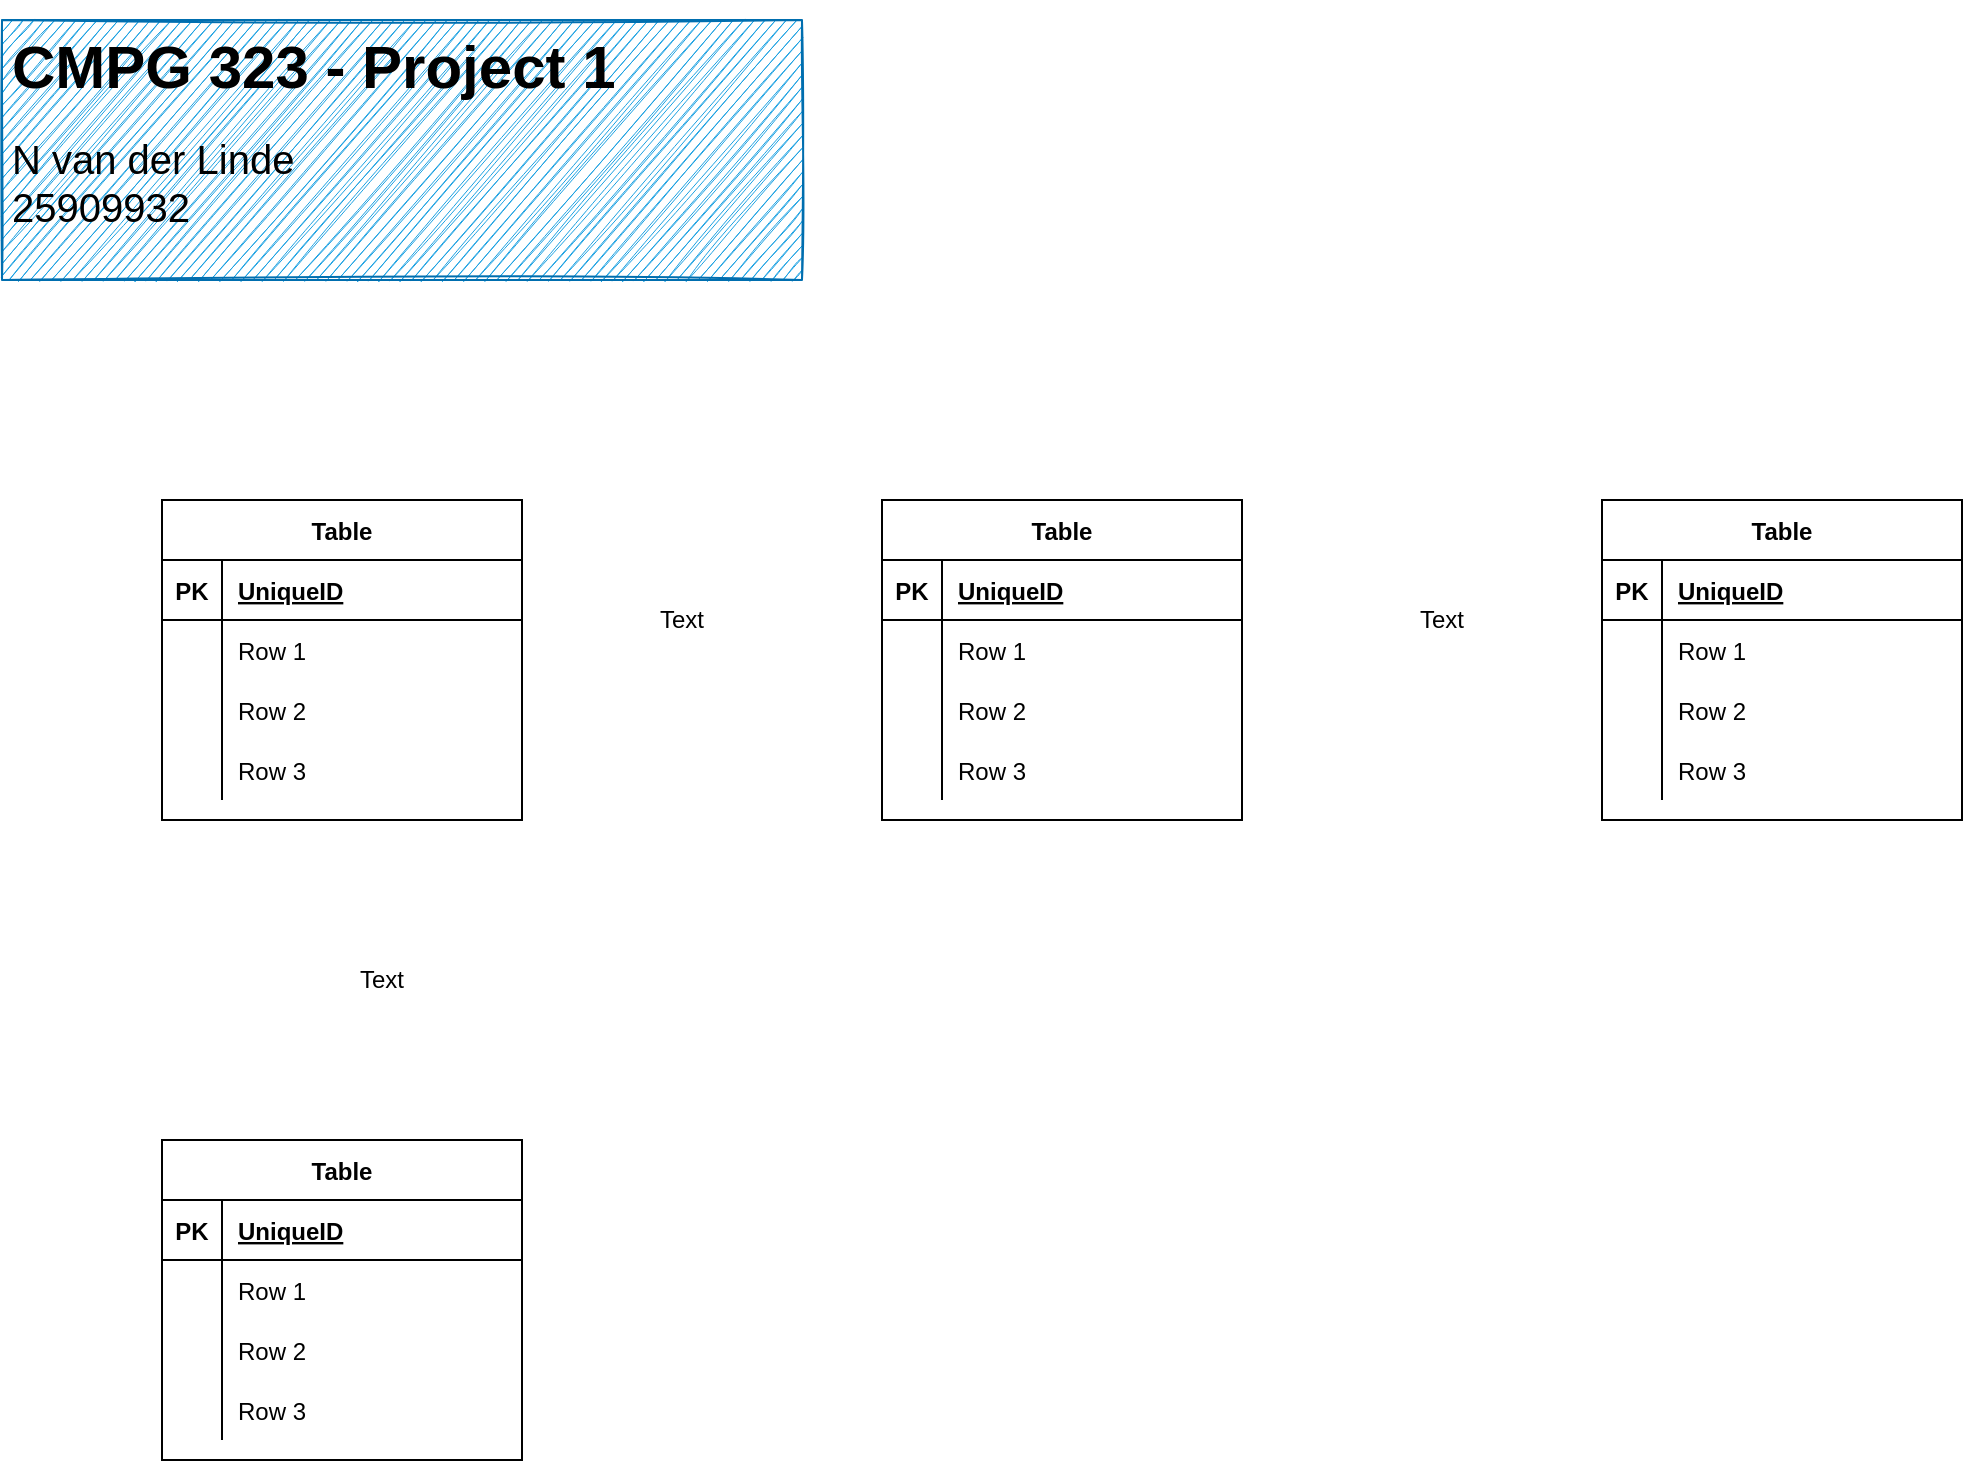 <mxfile version="15.2.9" type="device"><diagram id="-Ki_xIkdFWa5GxlBIqyU" name="Page-1"><mxGraphModel dx="1021" dy="529" grid="1" gridSize="10" guides="1" tooltips="1" connect="1" arrows="1" fold="1" page="1" pageScale="1" pageWidth="1100" pageHeight="850" math="0" shadow="0"><root><mxCell id="0"/><mxCell id="1" parent="0"/><mxCell id="Tu1chGIBEA9e8OHbdaMZ-1" value="&lt;h1&gt;&lt;font style=&quot;font-size: 30px&quot;&gt;CMPG 323 - Project 1&lt;/font&gt;&lt;/h1&gt;&lt;div style=&quot;font-size: 20px&quot;&gt;&lt;font style=&quot;font-size: 20px&quot;&gt;N van der Linde&lt;/font&gt;&lt;/div&gt;&lt;div style=&quot;font-size: 20px&quot;&gt;&lt;font style=&quot;font-size: 20px&quot;&gt;25909932&lt;/font&gt;&lt;/div&gt;" style="text;html=1;strokeColor=#006EAF;fillColor=#1ba1e2;spacing=5;spacingTop=-20;whiteSpace=wrap;overflow=hidden;rounded=0;gradientDirection=radial;glass=0;shadow=0;sketch=1;perimeterSpacing=0;strokeWidth=1;fontColor=#000000;" vertex="1" parent="1"><mxGeometry x="40" y="40" width="400" height="130" as="geometry"/></mxCell><mxCell id="Tu1chGIBEA9e8OHbdaMZ-2" value="Table" style="shape=table;startSize=30;container=1;collapsible=1;childLayout=tableLayout;fixedRows=1;rowLines=0;fontStyle=1;align=center;resizeLast=1;" vertex="1" parent="1"><mxGeometry x="120" y="280" width="180" height="160" as="geometry"/></mxCell><mxCell id="Tu1chGIBEA9e8OHbdaMZ-3" value="" style="shape=partialRectangle;collapsible=0;dropTarget=0;pointerEvents=0;fillColor=none;top=0;left=0;bottom=1;right=0;points=[[0,0.5],[1,0.5]];portConstraint=eastwest;" vertex="1" parent="Tu1chGIBEA9e8OHbdaMZ-2"><mxGeometry y="30" width="180" height="30" as="geometry"/></mxCell><mxCell id="Tu1chGIBEA9e8OHbdaMZ-4" value="PK" style="shape=partialRectangle;connectable=0;fillColor=none;top=0;left=0;bottom=0;right=0;fontStyle=1;overflow=hidden;" vertex="1" parent="Tu1chGIBEA9e8OHbdaMZ-3"><mxGeometry width="30" height="30" as="geometry"><mxRectangle width="30" height="30" as="alternateBounds"/></mxGeometry></mxCell><mxCell id="Tu1chGIBEA9e8OHbdaMZ-5" value="UniqueID" style="shape=partialRectangle;connectable=0;fillColor=none;top=0;left=0;bottom=0;right=0;align=left;spacingLeft=6;fontStyle=5;overflow=hidden;" vertex="1" parent="Tu1chGIBEA9e8OHbdaMZ-3"><mxGeometry x="30" width="150" height="30" as="geometry"><mxRectangle width="150" height="30" as="alternateBounds"/></mxGeometry></mxCell><mxCell id="Tu1chGIBEA9e8OHbdaMZ-6" value="" style="shape=partialRectangle;collapsible=0;dropTarget=0;pointerEvents=0;fillColor=none;top=0;left=0;bottom=0;right=0;points=[[0,0.5],[1,0.5]];portConstraint=eastwest;" vertex="1" parent="Tu1chGIBEA9e8OHbdaMZ-2"><mxGeometry y="60" width="180" height="30" as="geometry"/></mxCell><mxCell id="Tu1chGIBEA9e8OHbdaMZ-7" value="" style="shape=partialRectangle;connectable=0;fillColor=none;top=0;left=0;bottom=0;right=0;editable=1;overflow=hidden;" vertex="1" parent="Tu1chGIBEA9e8OHbdaMZ-6"><mxGeometry width="30" height="30" as="geometry"><mxRectangle width="30" height="30" as="alternateBounds"/></mxGeometry></mxCell><mxCell id="Tu1chGIBEA9e8OHbdaMZ-8" value="Row 1" style="shape=partialRectangle;connectable=0;fillColor=none;top=0;left=0;bottom=0;right=0;align=left;spacingLeft=6;overflow=hidden;" vertex="1" parent="Tu1chGIBEA9e8OHbdaMZ-6"><mxGeometry x="30" width="150" height="30" as="geometry"><mxRectangle width="150" height="30" as="alternateBounds"/></mxGeometry></mxCell><mxCell id="Tu1chGIBEA9e8OHbdaMZ-9" value="" style="shape=partialRectangle;collapsible=0;dropTarget=0;pointerEvents=0;fillColor=none;top=0;left=0;bottom=0;right=0;points=[[0,0.5],[1,0.5]];portConstraint=eastwest;" vertex="1" parent="Tu1chGIBEA9e8OHbdaMZ-2"><mxGeometry y="90" width="180" height="30" as="geometry"/></mxCell><mxCell id="Tu1chGIBEA9e8OHbdaMZ-10" value="" style="shape=partialRectangle;connectable=0;fillColor=none;top=0;left=0;bottom=0;right=0;editable=1;overflow=hidden;" vertex="1" parent="Tu1chGIBEA9e8OHbdaMZ-9"><mxGeometry width="30" height="30" as="geometry"><mxRectangle width="30" height="30" as="alternateBounds"/></mxGeometry></mxCell><mxCell id="Tu1chGIBEA9e8OHbdaMZ-11" value="Row 2" style="shape=partialRectangle;connectable=0;fillColor=none;top=0;left=0;bottom=0;right=0;align=left;spacingLeft=6;overflow=hidden;" vertex="1" parent="Tu1chGIBEA9e8OHbdaMZ-9"><mxGeometry x="30" width="150" height="30" as="geometry"><mxRectangle width="150" height="30" as="alternateBounds"/></mxGeometry></mxCell><mxCell id="Tu1chGIBEA9e8OHbdaMZ-12" value="" style="shape=partialRectangle;collapsible=0;dropTarget=0;pointerEvents=0;fillColor=none;top=0;left=0;bottom=0;right=0;points=[[0,0.5],[1,0.5]];portConstraint=eastwest;" vertex="1" parent="Tu1chGIBEA9e8OHbdaMZ-2"><mxGeometry y="120" width="180" height="30" as="geometry"/></mxCell><mxCell id="Tu1chGIBEA9e8OHbdaMZ-13" value="" style="shape=partialRectangle;connectable=0;fillColor=none;top=0;left=0;bottom=0;right=0;editable=1;overflow=hidden;" vertex="1" parent="Tu1chGIBEA9e8OHbdaMZ-12"><mxGeometry width="30" height="30" as="geometry"><mxRectangle width="30" height="30" as="alternateBounds"/></mxGeometry></mxCell><mxCell id="Tu1chGIBEA9e8OHbdaMZ-14" value="Row 3" style="shape=partialRectangle;connectable=0;fillColor=none;top=0;left=0;bottom=0;right=0;align=left;spacingLeft=6;overflow=hidden;" vertex="1" parent="Tu1chGIBEA9e8OHbdaMZ-12"><mxGeometry x="30" width="150" height="30" as="geometry"><mxRectangle width="150" height="30" as="alternateBounds"/></mxGeometry></mxCell><mxCell id="Tu1chGIBEA9e8OHbdaMZ-15" value="Table" style="shape=table;startSize=30;container=1;collapsible=1;childLayout=tableLayout;fixedRows=1;rowLines=0;fontStyle=1;align=center;resizeLast=1;" vertex="1" parent="1"><mxGeometry x="480" y="280" width="180" height="160" as="geometry"/></mxCell><mxCell id="Tu1chGIBEA9e8OHbdaMZ-16" value="" style="shape=partialRectangle;collapsible=0;dropTarget=0;pointerEvents=0;fillColor=none;top=0;left=0;bottom=1;right=0;points=[[0,0.5],[1,0.5]];portConstraint=eastwest;" vertex="1" parent="Tu1chGIBEA9e8OHbdaMZ-15"><mxGeometry y="30" width="180" height="30" as="geometry"/></mxCell><mxCell id="Tu1chGIBEA9e8OHbdaMZ-17" value="PK" style="shape=partialRectangle;connectable=0;fillColor=none;top=0;left=0;bottom=0;right=0;fontStyle=1;overflow=hidden;" vertex="1" parent="Tu1chGIBEA9e8OHbdaMZ-16"><mxGeometry width="30" height="30" as="geometry"><mxRectangle width="30" height="30" as="alternateBounds"/></mxGeometry></mxCell><mxCell id="Tu1chGIBEA9e8OHbdaMZ-18" value="UniqueID" style="shape=partialRectangle;connectable=0;fillColor=none;top=0;left=0;bottom=0;right=0;align=left;spacingLeft=6;fontStyle=5;overflow=hidden;" vertex="1" parent="Tu1chGIBEA9e8OHbdaMZ-16"><mxGeometry x="30" width="150" height="30" as="geometry"><mxRectangle width="150" height="30" as="alternateBounds"/></mxGeometry></mxCell><mxCell id="Tu1chGIBEA9e8OHbdaMZ-19" value="" style="shape=partialRectangle;collapsible=0;dropTarget=0;pointerEvents=0;fillColor=none;top=0;left=0;bottom=0;right=0;points=[[0,0.5],[1,0.5]];portConstraint=eastwest;" vertex="1" parent="Tu1chGIBEA9e8OHbdaMZ-15"><mxGeometry y="60" width="180" height="30" as="geometry"/></mxCell><mxCell id="Tu1chGIBEA9e8OHbdaMZ-20" value="" style="shape=partialRectangle;connectable=0;fillColor=none;top=0;left=0;bottom=0;right=0;editable=1;overflow=hidden;" vertex="1" parent="Tu1chGIBEA9e8OHbdaMZ-19"><mxGeometry width="30" height="30" as="geometry"><mxRectangle width="30" height="30" as="alternateBounds"/></mxGeometry></mxCell><mxCell id="Tu1chGIBEA9e8OHbdaMZ-21" value="Row 1" style="shape=partialRectangle;connectable=0;fillColor=none;top=0;left=0;bottom=0;right=0;align=left;spacingLeft=6;overflow=hidden;" vertex="1" parent="Tu1chGIBEA9e8OHbdaMZ-19"><mxGeometry x="30" width="150" height="30" as="geometry"><mxRectangle width="150" height="30" as="alternateBounds"/></mxGeometry></mxCell><mxCell id="Tu1chGIBEA9e8OHbdaMZ-22" value="" style="shape=partialRectangle;collapsible=0;dropTarget=0;pointerEvents=0;fillColor=none;top=0;left=0;bottom=0;right=0;points=[[0,0.5],[1,0.5]];portConstraint=eastwest;" vertex="1" parent="Tu1chGIBEA9e8OHbdaMZ-15"><mxGeometry y="90" width="180" height="30" as="geometry"/></mxCell><mxCell id="Tu1chGIBEA9e8OHbdaMZ-23" value="" style="shape=partialRectangle;connectable=0;fillColor=none;top=0;left=0;bottom=0;right=0;editable=1;overflow=hidden;" vertex="1" parent="Tu1chGIBEA9e8OHbdaMZ-22"><mxGeometry width="30" height="30" as="geometry"><mxRectangle width="30" height="30" as="alternateBounds"/></mxGeometry></mxCell><mxCell id="Tu1chGIBEA9e8OHbdaMZ-24" value="Row 2" style="shape=partialRectangle;connectable=0;fillColor=none;top=0;left=0;bottom=0;right=0;align=left;spacingLeft=6;overflow=hidden;" vertex="1" parent="Tu1chGIBEA9e8OHbdaMZ-22"><mxGeometry x="30" width="150" height="30" as="geometry"><mxRectangle width="150" height="30" as="alternateBounds"/></mxGeometry></mxCell><mxCell id="Tu1chGIBEA9e8OHbdaMZ-25" value="" style="shape=partialRectangle;collapsible=0;dropTarget=0;pointerEvents=0;fillColor=none;top=0;left=0;bottom=0;right=0;points=[[0,0.5],[1,0.5]];portConstraint=eastwest;" vertex="1" parent="Tu1chGIBEA9e8OHbdaMZ-15"><mxGeometry y="120" width="180" height="30" as="geometry"/></mxCell><mxCell id="Tu1chGIBEA9e8OHbdaMZ-26" value="" style="shape=partialRectangle;connectable=0;fillColor=none;top=0;left=0;bottom=0;right=0;editable=1;overflow=hidden;" vertex="1" parent="Tu1chGIBEA9e8OHbdaMZ-25"><mxGeometry width="30" height="30" as="geometry"><mxRectangle width="30" height="30" as="alternateBounds"/></mxGeometry></mxCell><mxCell id="Tu1chGIBEA9e8OHbdaMZ-27" value="Row 3" style="shape=partialRectangle;connectable=0;fillColor=none;top=0;left=0;bottom=0;right=0;align=left;spacingLeft=6;overflow=hidden;" vertex="1" parent="Tu1chGIBEA9e8OHbdaMZ-25"><mxGeometry x="30" width="150" height="30" as="geometry"><mxRectangle width="150" height="30" as="alternateBounds"/></mxGeometry></mxCell><mxCell id="Tu1chGIBEA9e8OHbdaMZ-28" value="Table" style="shape=table;startSize=30;container=1;collapsible=1;childLayout=tableLayout;fixedRows=1;rowLines=0;fontStyle=1;align=center;resizeLast=1;" vertex="1" parent="1"><mxGeometry x="120" y="600" width="180" height="160" as="geometry"/></mxCell><mxCell id="Tu1chGIBEA9e8OHbdaMZ-29" value="" style="shape=partialRectangle;collapsible=0;dropTarget=0;pointerEvents=0;fillColor=none;top=0;left=0;bottom=1;right=0;points=[[0,0.5],[1,0.5]];portConstraint=eastwest;" vertex="1" parent="Tu1chGIBEA9e8OHbdaMZ-28"><mxGeometry y="30" width="180" height="30" as="geometry"/></mxCell><mxCell id="Tu1chGIBEA9e8OHbdaMZ-30" value="PK" style="shape=partialRectangle;connectable=0;fillColor=none;top=0;left=0;bottom=0;right=0;fontStyle=1;overflow=hidden;" vertex="1" parent="Tu1chGIBEA9e8OHbdaMZ-29"><mxGeometry width="30" height="30" as="geometry"><mxRectangle width="30" height="30" as="alternateBounds"/></mxGeometry></mxCell><mxCell id="Tu1chGIBEA9e8OHbdaMZ-31" value="UniqueID" style="shape=partialRectangle;connectable=0;fillColor=none;top=0;left=0;bottom=0;right=0;align=left;spacingLeft=6;fontStyle=5;overflow=hidden;" vertex="1" parent="Tu1chGIBEA9e8OHbdaMZ-29"><mxGeometry x="30" width="150" height="30" as="geometry"><mxRectangle width="150" height="30" as="alternateBounds"/></mxGeometry></mxCell><mxCell id="Tu1chGIBEA9e8OHbdaMZ-32" value="" style="shape=partialRectangle;collapsible=0;dropTarget=0;pointerEvents=0;fillColor=none;top=0;left=0;bottom=0;right=0;points=[[0,0.5],[1,0.5]];portConstraint=eastwest;" vertex="1" parent="Tu1chGIBEA9e8OHbdaMZ-28"><mxGeometry y="60" width="180" height="30" as="geometry"/></mxCell><mxCell id="Tu1chGIBEA9e8OHbdaMZ-33" value="" style="shape=partialRectangle;connectable=0;fillColor=none;top=0;left=0;bottom=0;right=0;editable=1;overflow=hidden;" vertex="1" parent="Tu1chGIBEA9e8OHbdaMZ-32"><mxGeometry width="30" height="30" as="geometry"><mxRectangle width="30" height="30" as="alternateBounds"/></mxGeometry></mxCell><mxCell id="Tu1chGIBEA9e8OHbdaMZ-34" value="Row 1" style="shape=partialRectangle;connectable=0;fillColor=none;top=0;left=0;bottom=0;right=0;align=left;spacingLeft=6;overflow=hidden;" vertex="1" parent="Tu1chGIBEA9e8OHbdaMZ-32"><mxGeometry x="30" width="150" height="30" as="geometry"><mxRectangle width="150" height="30" as="alternateBounds"/></mxGeometry></mxCell><mxCell id="Tu1chGIBEA9e8OHbdaMZ-35" value="" style="shape=partialRectangle;collapsible=0;dropTarget=0;pointerEvents=0;fillColor=none;top=0;left=0;bottom=0;right=0;points=[[0,0.5],[1,0.5]];portConstraint=eastwest;" vertex="1" parent="Tu1chGIBEA9e8OHbdaMZ-28"><mxGeometry y="90" width="180" height="30" as="geometry"/></mxCell><mxCell id="Tu1chGIBEA9e8OHbdaMZ-36" value="" style="shape=partialRectangle;connectable=0;fillColor=none;top=0;left=0;bottom=0;right=0;editable=1;overflow=hidden;" vertex="1" parent="Tu1chGIBEA9e8OHbdaMZ-35"><mxGeometry width="30" height="30" as="geometry"><mxRectangle width="30" height="30" as="alternateBounds"/></mxGeometry></mxCell><mxCell id="Tu1chGIBEA9e8OHbdaMZ-37" value="Row 2" style="shape=partialRectangle;connectable=0;fillColor=none;top=0;left=0;bottom=0;right=0;align=left;spacingLeft=6;overflow=hidden;" vertex="1" parent="Tu1chGIBEA9e8OHbdaMZ-35"><mxGeometry x="30" width="150" height="30" as="geometry"><mxRectangle width="150" height="30" as="alternateBounds"/></mxGeometry></mxCell><mxCell id="Tu1chGIBEA9e8OHbdaMZ-38" value="" style="shape=partialRectangle;collapsible=0;dropTarget=0;pointerEvents=0;fillColor=none;top=0;left=0;bottom=0;right=0;points=[[0,0.5],[1,0.5]];portConstraint=eastwest;" vertex="1" parent="Tu1chGIBEA9e8OHbdaMZ-28"><mxGeometry y="120" width="180" height="30" as="geometry"/></mxCell><mxCell id="Tu1chGIBEA9e8OHbdaMZ-39" value="" style="shape=partialRectangle;connectable=0;fillColor=none;top=0;left=0;bottom=0;right=0;editable=1;overflow=hidden;" vertex="1" parent="Tu1chGIBEA9e8OHbdaMZ-38"><mxGeometry width="30" height="30" as="geometry"><mxRectangle width="30" height="30" as="alternateBounds"/></mxGeometry></mxCell><mxCell id="Tu1chGIBEA9e8OHbdaMZ-40" value="Row 3" style="shape=partialRectangle;connectable=0;fillColor=none;top=0;left=0;bottom=0;right=0;align=left;spacingLeft=6;overflow=hidden;" vertex="1" parent="Tu1chGIBEA9e8OHbdaMZ-38"><mxGeometry x="30" width="150" height="30" as="geometry"><mxRectangle width="150" height="30" as="alternateBounds"/></mxGeometry></mxCell><mxCell id="Tu1chGIBEA9e8OHbdaMZ-41" value="Table" style="shape=table;startSize=30;container=1;collapsible=1;childLayout=tableLayout;fixedRows=1;rowLines=0;fontStyle=1;align=center;resizeLast=1;" vertex="1" parent="1"><mxGeometry x="840" y="280" width="180" height="160" as="geometry"/></mxCell><mxCell id="Tu1chGIBEA9e8OHbdaMZ-42" value="" style="shape=partialRectangle;collapsible=0;dropTarget=0;pointerEvents=0;fillColor=none;top=0;left=0;bottom=1;right=0;points=[[0,0.5],[1,0.5]];portConstraint=eastwest;" vertex="1" parent="Tu1chGIBEA9e8OHbdaMZ-41"><mxGeometry y="30" width="180" height="30" as="geometry"/></mxCell><mxCell id="Tu1chGIBEA9e8OHbdaMZ-43" value="PK" style="shape=partialRectangle;connectable=0;fillColor=none;top=0;left=0;bottom=0;right=0;fontStyle=1;overflow=hidden;" vertex="1" parent="Tu1chGIBEA9e8OHbdaMZ-42"><mxGeometry width="30" height="30" as="geometry"><mxRectangle width="30" height="30" as="alternateBounds"/></mxGeometry></mxCell><mxCell id="Tu1chGIBEA9e8OHbdaMZ-44" value="UniqueID" style="shape=partialRectangle;connectable=0;fillColor=none;top=0;left=0;bottom=0;right=0;align=left;spacingLeft=6;fontStyle=5;overflow=hidden;" vertex="1" parent="Tu1chGIBEA9e8OHbdaMZ-42"><mxGeometry x="30" width="150" height="30" as="geometry"><mxRectangle width="150" height="30" as="alternateBounds"/></mxGeometry></mxCell><mxCell id="Tu1chGIBEA9e8OHbdaMZ-45" value="" style="shape=partialRectangle;collapsible=0;dropTarget=0;pointerEvents=0;fillColor=none;top=0;left=0;bottom=0;right=0;points=[[0,0.5],[1,0.5]];portConstraint=eastwest;" vertex="1" parent="Tu1chGIBEA9e8OHbdaMZ-41"><mxGeometry y="60" width="180" height="30" as="geometry"/></mxCell><mxCell id="Tu1chGIBEA9e8OHbdaMZ-46" value="" style="shape=partialRectangle;connectable=0;fillColor=none;top=0;left=0;bottom=0;right=0;editable=1;overflow=hidden;" vertex="1" parent="Tu1chGIBEA9e8OHbdaMZ-45"><mxGeometry width="30" height="30" as="geometry"><mxRectangle width="30" height="30" as="alternateBounds"/></mxGeometry></mxCell><mxCell id="Tu1chGIBEA9e8OHbdaMZ-47" value="Row 1" style="shape=partialRectangle;connectable=0;fillColor=none;top=0;left=0;bottom=0;right=0;align=left;spacingLeft=6;overflow=hidden;" vertex="1" parent="Tu1chGIBEA9e8OHbdaMZ-45"><mxGeometry x="30" width="150" height="30" as="geometry"><mxRectangle width="150" height="30" as="alternateBounds"/></mxGeometry></mxCell><mxCell id="Tu1chGIBEA9e8OHbdaMZ-48" value="" style="shape=partialRectangle;collapsible=0;dropTarget=0;pointerEvents=0;fillColor=none;top=0;left=0;bottom=0;right=0;points=[[0,0.5],[1,0.5]];portConstraint=eastwest;" vertex="1" parent="Tu1chGIBEA9e8OHbdaMZ-41"><mxGeometry y="90" width="180" height="30" as="geometry"/></mxCell><mxCell id="Tu1chGIBEA9e8OHbdaMZ-49" value="" style="shape=partialRectangle;connectable=0;fillColor=none;top=0;left=0;bottom=0;right=0;editable=1;overflow=hidden;" vertex="1" parent="Tu1chGIBEA9e8OHbdaMZ-48"><mxGeometry width="30" height="30" as="geometry"><mxRectangle width="30" height="30" as="alternateBounds"/></mxGeometry></mxCell><mxCell id="Tu1chGIBEA9e8OHbdaMZ-50" value="Row 2" style="shape=partialRectangle;connectable=0;fillColor=none;top=0;left=0;bottom=0;right=0;align=left;spacingLeft=6;overflow=hidden;" vertex="1" parent="Tu1chGIBEA9e8OHbdaMZ-48"><mxGeometry x="30" width="150" height="30" as="geometry"><mxRectangle width="150" height="30" as="alternateBounds"/></mxGeometry></mxCell><mxCell id="Tu1chGIBEA9e8OHbdaMZ-51" value="" style="shape=partialRectangle;collapsible=0;dropTarget=0;pointerEvents=0;fillColor=none;top=0;left=0;bottom=0;right=0;points=[[0,0.5],[1,0.5]];portConstraint=eastwest;" vertex="1" parent="Tu1chGIBEA9e8OHbdaMZ-41"><mxGeometry y="120" width="180" height="30" as="geometry"/></mxCell><mxCell id="Tu1chGIBEA9e8OHbdaMZ-52" value="" style="shape=partialRectangle;connectable=0;fillColor=none;top=0;left=0;bottom=0;right=0;editable=1;overflow=hidden;" vertex="1" parent="Tu1chGIBEA9e8OHbdaMZ-51"><mxGeometry width="30" height="30" as="geometry"><mxRectangle width="30" height="30" as="alternateBounds"/></mxGeometry></mxCell><mxCell id="Tu1chGIBEA9e8OHbdaMZ-53" value="Row 3" style="shape=partialRectangle;connectable=0;fillColor=none;top=0;left=0;bottom=0;right=0;align=left;spacingLeft=6;overflow=hidden;" vertex="1" parent="Tu1chGIBEA9e8OHbdaMZ-51"><mxGeometry x="30" width="150" height="30" as="geometry"><mxRectangle width="150" height="30" as="alternateBounds"/></mxGeometry></mxCell><mxCell id="Tu1chGIBEA9e8OHbdaMZ-54" value="Text" style="text;html=1;strokeColor=none;fillColor=none;align=center;verticalAlign=middle;whiteSpace=wrap;rounded=0;" vertex="1" parent="1"><mxGeometry x="360" y="330" width="40" height="20" as="geometry"/></mxCell><mxCell id="Tu1chGIBEA9e8OHbdaMZ-55" value="Text" style="text;html=1;strokeColor=none;fillColor=none;align=center;verticalAlign=middle;whiteSpace=wrap;rounded=0;" vertex="1" parent="1"><mxGeometry x="740" y="330" width="40" height="20" as="geometry"/></mxCell><mxCell id="Tu1chGIBEA9e8OHbdaMZ-56" value="Text" style="text;html=1;strokeColor=none;fillColor=none;align=center;verticalAlign=middle;whiteSpace=wrap;rounded=0;" vertex="1" parent="1"><mxGeometry x="210" y="510" width="40" height="20" as="geometry"/></mxCell></root></mxGraphModel></diagram></mxfile>